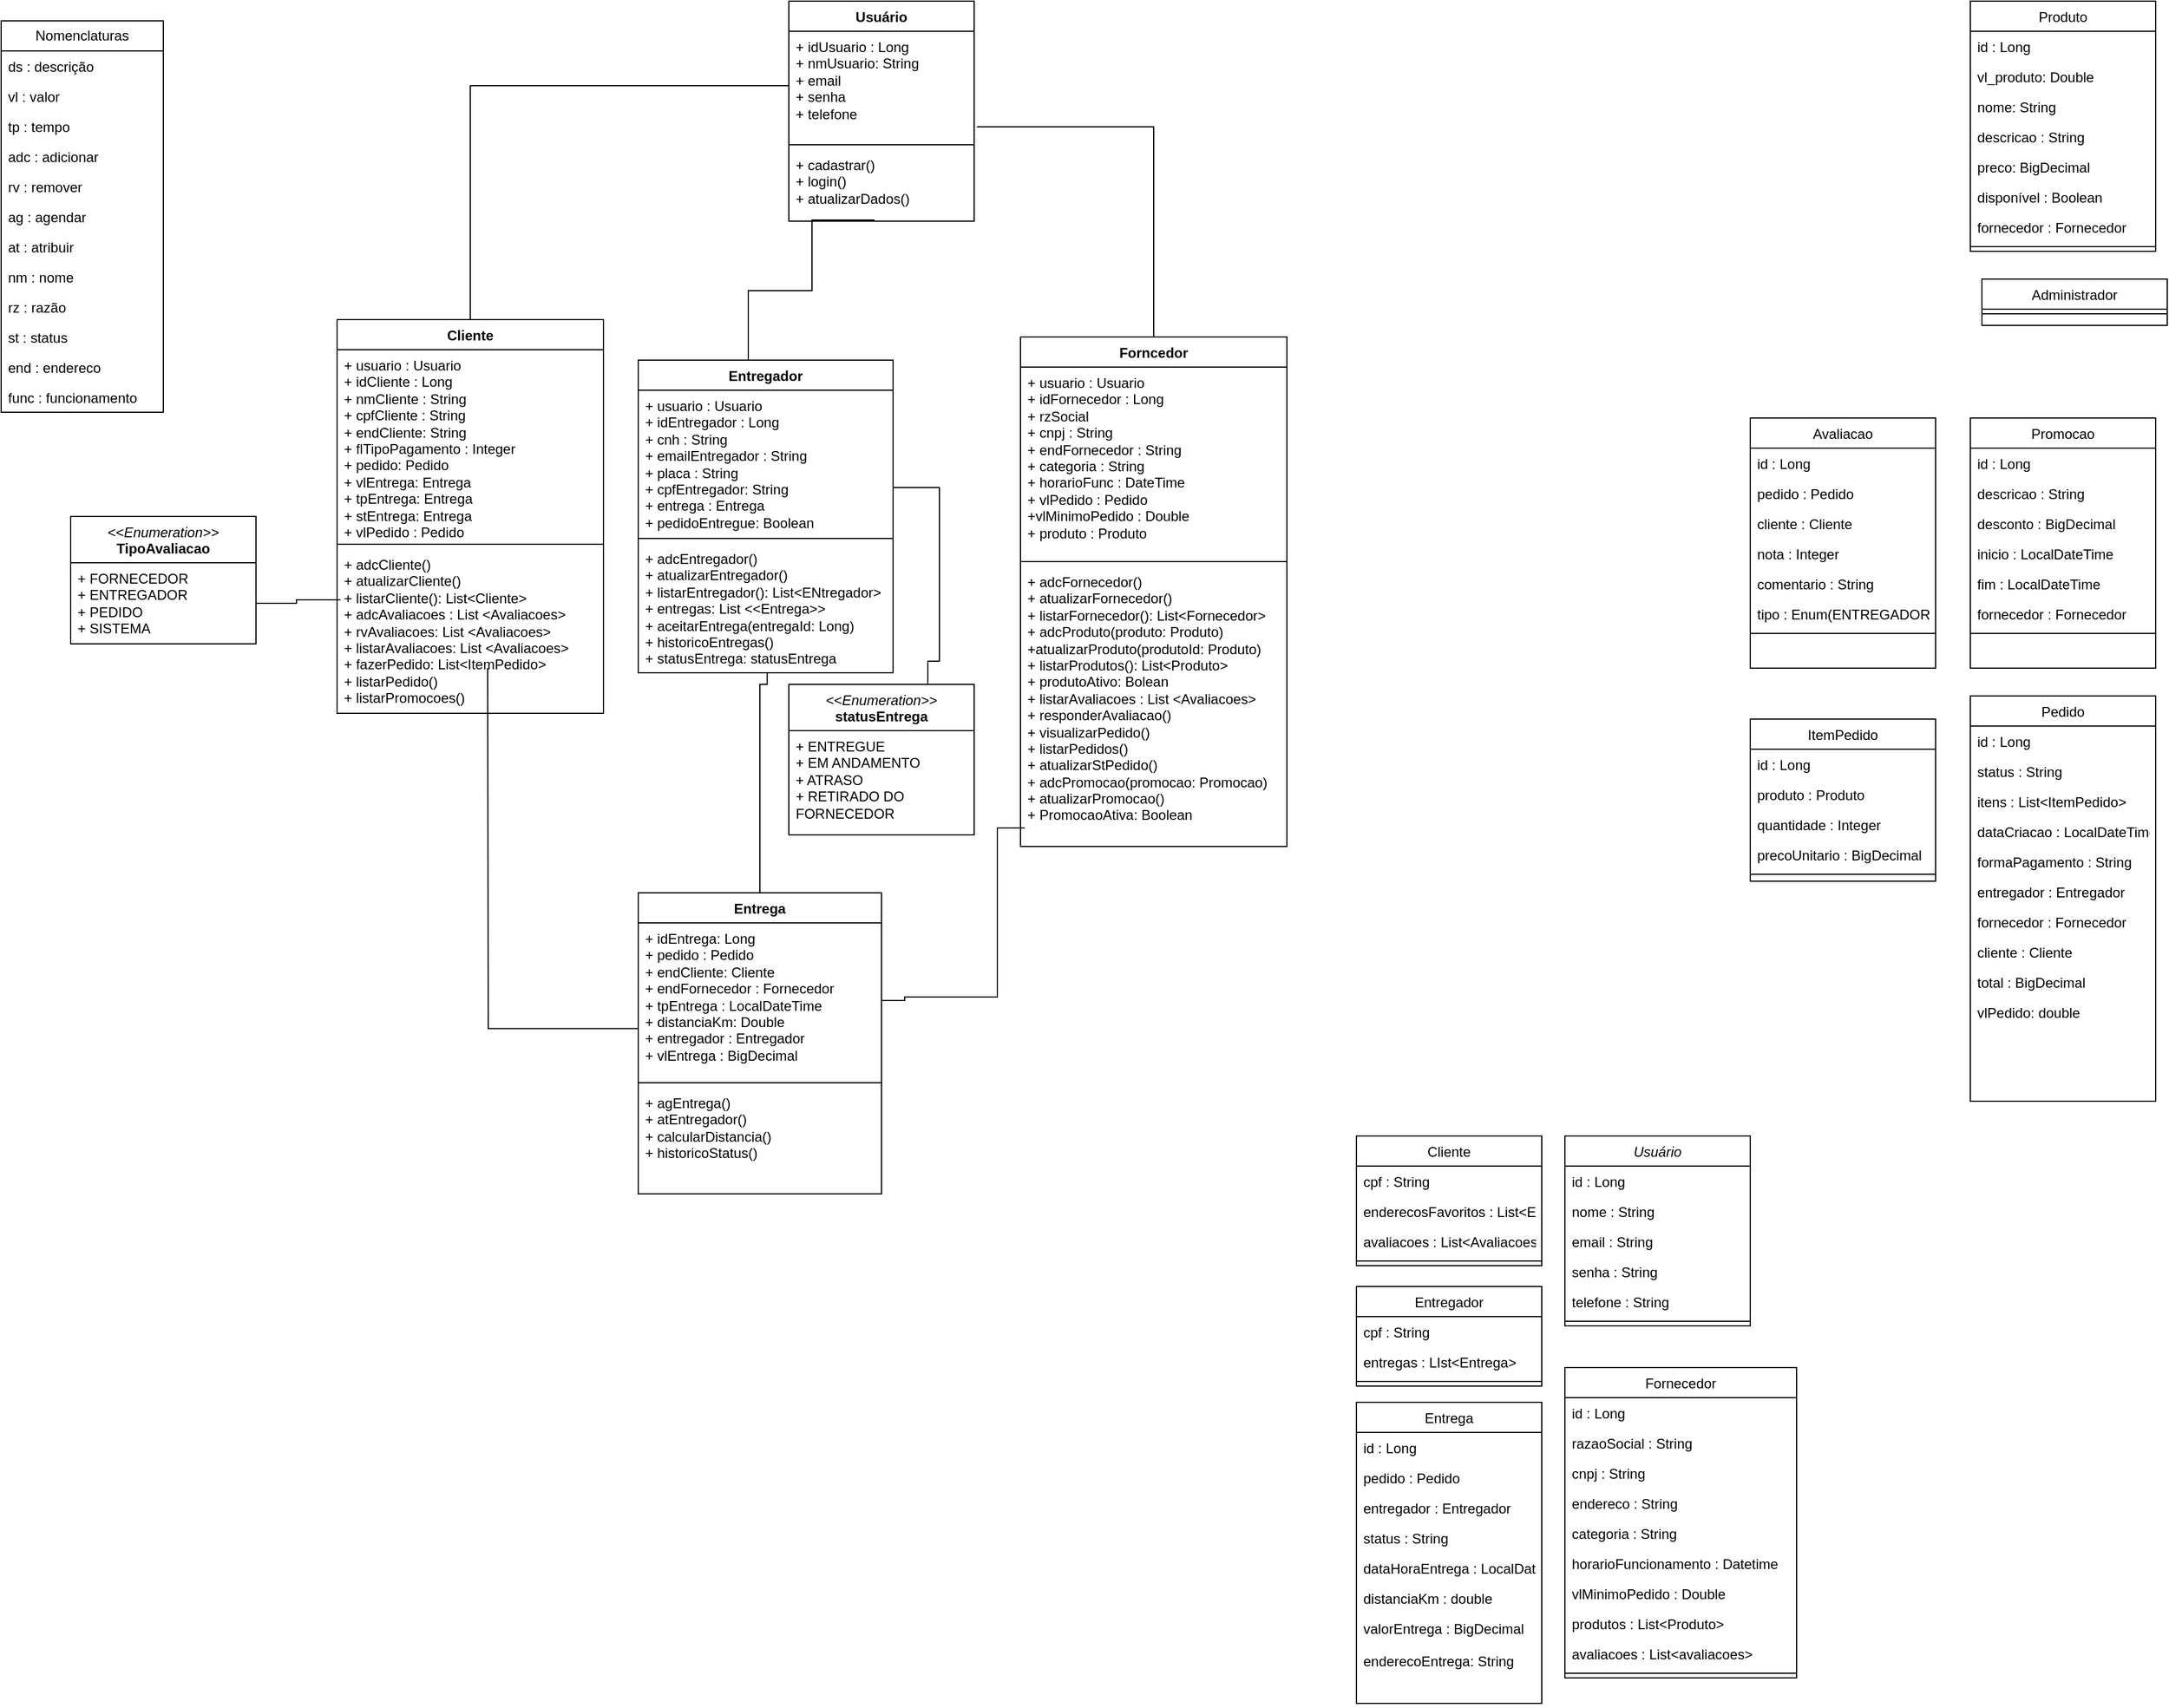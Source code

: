 <mxfile version="27.0.2">
  <diagram id="C5RBs43oDa-KdzZeNtuy" name="Page-1">
    <mxGraphModel dx="2957" dy="648" grid="1" gridSize="10" guides="1" tooltips="1" connect="1" arrows="1" fold="1" page="1" pageScale="1" pageWidth="827" pageHeight="1169" math="0" shadow="0">
      <root>
        <mxCell id="WIyWlLk6GJQsqaUBKTNV-0" />
        <mxCell id="WIyWlLk6GJQsqaUBKTNV-1" parent="WIyWlLk6GJQsqaUBKTNV-0" />
        <mxCell id="zkfFHV4jXpPFQw0GAbJ--0" value="Usuário" style="swimlane;fontStyle=2;align=center;verticalAlign=top;childLayout=stackLayout;horizontal=1;startSize=26;horizontalStack=0;resizeParent=1;resizeLast=0;collapsible=1;marginBottom=0;rounded=0;shadow=0;strokeWidth=1;" parent="WIyWlLk6GJQsqaUBKTNV-1" vertex="1">
          <mxGeometry x="240" y="1010" width="160" height="164" as="geometry">
            <mxRectangle x="230" y="140" width="160" height="26" as="alternateBounds" />
          </mxGeometry>
        </mxCell>
        <mxCell id="zkfFHV4jXpPFQw0GAbJ--1" value="id : Long" style="text;align=left;verticalAlign=top;spacingLeft=4;spacingRight=4;overflow=hidden;rotatable=0;points=[[0,0.5],[1,0.5]];portConstraint=eastwest;" parent="zkfFHV4jXpPFQw0GAbJ--0" vertex="1">
          <mxGeometry y="26" width="160" height="26" as="geometry" />
        </mxCell>
        <mxCell id="zkfFHV4jXpPFQw0GAbJ--2" value="nome : String" style="text;align=left;verticalAlign=top;spacingLeft=4;spacingRight=4;overflow=hidden;rotatable=0;points=[[0,0.5],[1,0.5]];portConstraint=eastwest;rounded=0;shadow=0;html=0;" parent="zkfFHV4jXpPFQw0GAbJ--0" vertex="1">
          <mxGeometry y="52" width="160" height="26" as="geometry" />
        </mxCell>
        <mxCell id="zkfFHV4jXpPFQw0GAbJ--3" value="email : String" style="text;align=left;verticalAlign=top;spacingLeft=4;spacingRight=4;overflow=hidden;rotatable=0;points=[[0,0.5],[1,0.5]];portConstraint=eastwest;rounded=0;shadow=0;html=0;" parent="zkfFHV4jXpPFQw0GAbJ--0" vertex="1">
          <mxGeometry y="78" width="160" height="26" as="geometry" />
        </mxCell>
        <mxCell id="stAI0rM8YdK9kasVoPkz-5" value="senha : String" style="text;align=left;verticalAlign=top;spacingLeft=4;spacingRight=4;overflow=hidden;rotatable=0;points=[[0,0.5],[1,0.5]];portConstraint=eastwest;rounded=0;shadow=0;html=0;" parent="zkfFHV4jXpPFQw0GAbJ--0" vertex="1">
          <mxGeometry y="104" width="160" height="26" as="geometry" />
        </mxCell>
        <mxCell id="stAI0rM8YdK9kasVoPkz-6" value="telefone : String" style="text;align=left;verticalAlign=top;spacingLeft=4;spacingRight=4;overflow=hidden;rotatable=0;points=[[0,0.5],[1,0.5]];portConstraint=eastwest;rounded=0;shadow=0;html=0;" parent="zkfFHV4jXpPFQw0GAbJ--0" vertex="1">
          <mxGeometry y="130" width="160" height="26" as="geometry" />
        </mxCell>
        <mxCell id="zkfFHV4jXpPFQw0GAbJ--4" value="" style="line;html=1;strokeWidth=1;align=left;verticalAlign=middle;spacingTop=-1;spacingLeft=3;spacingRight=3;rotatable=0;labelPosition=right;points=[];portConstraint=eastwest;" parent="zkfFHV4jXpPFQw0GAbJ--0" vertex="1">
          <mxGeometry y="156" width="160" height="8" as="geometry" />
        </mxCell>
        <mxCell id="zkfFHV4jXpPFQw0GAbJ--6" value="Cliente" style="swimlane;fontStyle=0;align=center;verticalAlign=top;childLayout=stackLayout;horizontal=1;startSize=26;horizontalStack=0;resizeParent=1;resizeLast=0;collapsible=1;marginBottom=0;rounded=0;shadow=0;strokeWidth=1;" parent="WIyWlLk6GJQsqaUBKTNV-1" vertex="1">
          <mxGeometry x="60" y="1010" width="160" height="112" as="geometry">
            <mxRectangle x="130" y="380" width="160" height="26" as="alternateBounds" />
          </mxGeometry>
        </mxCell>
        <mxCell id="zkfFHV4jXpPFQw0GAbJ--7" value="cpf : String" style="text;align=left;verticalAlign=top;spacingLeft=4;spacingRight=4;overflow=hidden;rotatable=0;points=[[0,0.5],[1,0.5]];portConstraint=eastwest;" parent="zkfFHV4jXpPFQw0GAbJ--6" vertex="1">
          <mxGeometry y="26" width="160" height="26" as="geometry" />
        </mxCell>
        <mxCell id="stAI0rM8YdK9kasVoPkz-7" value="enderecosFavoritos : List&lt;Enderecos&gt;" style="text;align=left;verticalAlign=top;spacingLeft=4;spacingRight=4;overflow=hidden;rotatable=0;points=[[0,0.5],[1,0.5]];portConstraint=eastwest;rounded=0;shadow=0;html=0;" parent="zkfFHV4jXpPFQw0GAbJ--6" vertex="1">
          <mxGeometry y="52" width="160" height="26" as="geometry" />
        </mxCell>
        <mxCell id="zkfFHV4jXpPFQw0GAbJ--8" value="avaliacoes : List&lt;Avaliacoes&gt;" style="text;align=left;verticalAlign=top;spacingLeft=4;spacingRight=4;overflow=hidden;rotatable=0;points=[[0,0.5],[1,0.5]];portConstraint=eastwest;rounded=0;shadow=0;html=0;" parent="zkfFHV4jXpPFQw0GAbJ--6" vertex="1">
          <mxGeometry y="78" width="160" height="26" as="geometry" />
        </mxCell>
        <mxCell id="zkfFHV4jXpPFQw0GAbJ--9" value="" style="line;html=1;strokeWidth=1;align=left;verticalAlign=middle;spacingTop=-1;spacingLeft=3;spacingRight=3;rotatable=0;labelPosition=right;points=[];portConstraint=eastwest;" parent="zkfFHV4jXpPFQw0GAbJ--6" vertex="1">
          <mxGeometry y="104" width="160" height="8" as="geometry" />
        </mxCell>
        <mxCell id="zkfFHV4jXpPFQw0GAbJ--13" value="Entregador" style="swimlane;fontStyle=0;align=center;verticalAlign=top;childLayout=stackLayout;horizontal=1;startSize=26;horizontalStack=0;resizeParent=1;resizeLast=0;collapsible=1;marginBottom=0;rounded=0;shadow=0;strokeWidth=1;" parent="WIyWlLk6GJQsqaUBKTNV-1" vertex="1">
          <mxGeometry x="60" y="1140" width="160" height="86" as="geometry">
            <mxRectangle x="340" y="380" width="170" height="26" as="alternateBounds" />
          </mxGeometry>
        </mxCell>
        <mxCell id="zkfFHV4jXpPFQw0GAbJ--14" value="cpf : String" style="text;align=left;verticalAlign=top;spacingLeft=4;spacingRight=4;overflow=hidden;rotatable=0;points=[[0,0.5],[1,0.5]];portConstraint=eastwest;" parent="zkfFHV4jXpPFQw0GAbJ--13" vertex="1">
          <mxGeometry y="26" width="160" height="26" as="geometry" />
        </mxCell>
        <mxCell id="stAI0rM8YdK9kasVoPkz-14" value="entregas : LIst&lt;Entrega&gt;" style="text;align=left;verticalAlign=top;spacingLeft=4;spacingRight=4;overflow=hidden;rotatable=0;points=[[0,0.5],[1,0.5]];portConstraint=eastwest;" parent="zkfFHV4jXpPFQw0GAbJ--13" vertex="1">
          <mxGeometry y="52" width="160" height="26" as="geometry" />
        </mxCell>
        <mxCell id="zkfFHV4jXpPFQw0GAbJ--15" value="" style="line;html=1;strokeWidth=1;align=left;verticalAlign=middle;spacingTop=-1;spacingLeft=3;spacingRight=3;rotatable=0;labelPosition=right;points=[];portConstraint=eastwest;" parent="zkfFHV4jXpPFQw0GAbJ--13" vertex="1">
          <mxGeometry y="78" width="160" height="8" as="geometry" />
        </mxCell>
        <mxCell id="stAI0rM8YdK9kasVoPkz-0" value="Fornecedor" style="swimlane;fontStyle=0;align=center;verticalAlign=top;childLayout=stackLayout;horizontal=1;startSize=26;horizontalStack=0;resizeParent=1;resizeLast=0;collapsible=1;marginBottom=0;rounded=0;shadow=0;strokeWidth=1;" parent="WIyWlLk6GJQsqaUBKTNV-1" vertex="1">
          <mxGeometry x="240" y="1210" width="200" height="268" as="geometry">
            <mxRectangle x="340" y="380" width="170" height="26" as="alternateBounds" />
          </mxGeometry>
        </mxCell>
        <mxCell id="stAI0rM8YdK9kasVoPkz-1" value="id : Long" style="text;align=left;verticalAlign=top;spacingLeft=4;spacingRight=4;overflow=hidden;rotatable=0;points=[[0,0.5],[1,0.5]];portConstraint=eastwest;" parent="stAI0rM8YdK9kasVoPkz-0" vertex="1">
          <mxGeometry y="26" width="200" height="26" as="geometry" />
        </mxCell>
        <mxCell id="stAI0rM8YdK9kasVoPkz-16" value="razaoSocial : String" style="text;align=left;verticalAlign=top;spacingLeft=4;spacingRight=4;overflow=hidden;rotatable=0;points=[[0,0.5],[1,0.5]];portConstraint=eastwest;" parent="stAI0rM8YdK9kasVoPkz-0" vertex="1">
          <mxGeometry y="52" width="200" height="26" as="geometry" />
        </mxCell>
        <mxCell id="stAI0rM8YdK9kasVoPkz-18" value="cnpj : String" style="text;align=left;verticalAlign=top;spacingLeft=4;spacingRight=4;overflow=hidden;rotatable=0;points=[[0,0.5],[1,0.5]];portConstraint=eastwest;" parent="stAI0rM8YdK9kasVoPkz-0" vertex="1">
          <mxGeometry y="78" width="200" height="26" as="geometry" />
        </mxCell>
        <mxCell id="stAI0rM8YdK9kasVoPkz-17" value="endereco : String" style="text;align=left;verticalAlign=top;spacingLeft=4;spacingRight=4;overflow=hidden;rotatable=0;points=[[0,0.5],[1,0.5]];portConstraint=eastwest;" parent="stAI0rM8YdK9kasVoPkz-0" vertex="1">
          <mxGeometry y="104" width="200" height="26" as="geometry" />
        </mxCell>
        <mxCell id="stAI0rM8YdK9kasVoPkz-19" value="categoria : String" style="text;align=left;verticalAlign=top;spacingLeft=4;spacingRight=4;overflow=hidden;rotatable=0;points=[[0,0.5],[1,0.5]];portConstraint=eastwest;" parent="stAI0rM8YdK9kasVoPkz-0" vertex="1">
          <mxGeometry y="130" width="200" height="26" as="geometry" />
        </mxCell>
        <mxCell id="stAI0rM8YdK9kasVoPkz-20" value="horarioFuncionamento : Datetime" style="text;align=left;verticalAlign=top;spacingLeft=4;spacingRight=4;overflow=hidden;rotatable=0;points=[[0,0.5],[1,0.5]];portConstraint=eastwest;" parent="stAI0rM8YdK9kasVoPkz-0" vertex="1">
          <mxGeometry y="156" width="200" height="26" as="geometry" />
        </mxCell>
        <mxCell id="stAI0rM8YdK9kasVoPkz-21" value="vlMinimoPedido : Double" style="text;align=left;verticalAlign=top;spacingLeft=4;spacingRight=4;overflow=hidden;rotatable=0;points=[[0,0.5],[1,0.5]];portConstraint=eastwest;" parent="stAI0rM8YdK9kasVoPkz-0" vertex="1">
          <mxGeometry y="182" width="200" height="26" as="geometry" />
        </mxCell>
        <mxCell id="stAI0rM8YdK9kasVoPkz-22" value="produtos : List&lt;Produto&gt;" style="text;align=left;verticalAlign=top;spacingLeft=4;spacingRight=4;overflow=hidden;rotatable=0;points=[[0,0.5],[1,0.5]];portConstraint=eastwest;" parent="stAI0rM8YdK9kasVoPkz-0" vertex="1">
          <mxGeometry y="208" width="200" height="26" as="geometry" />
        </mxCell>
        <mxCell id="stAI0rM8YdK9kasVoPkz-23" value="avaliacoes : List&lt;avaliacoes&gt;" style="text;align=left;verticalAlign=top;spacingLeft=4;spacingRight=4;overflow=hidden;rotatable=0;points=[[0,0.5],[1,0.5]];portConstraint=eastwest;" parent="stAI0rM8YdK9kasVoPkz-0" vertex="1">
          <mxGeometry y="234" width="200" height="26" as="geometry" />
        </mxCell>
        <mxCell id="stAI0rM8YdK9kasVoPkz-2" value="" style="line;html=1;strokeWidth=1;align=left;verticalAlign=middle;spacingTop=-1;spacingLeft=3;spacingRight=3;rotatable=0;labelPosition=right;points=[];portConstraint=eastwest;" parent="stAI0rM8YdK9kasVoPkz-0" vertex="1">
          <mxGeometry y="260" width="200" height="8" as="geometry" />
        </mxCell>
        <mxCell id="stAI0rM8YdK9kasVoPkz-8" value="Administrador" style="swimlane;fontStyle=0;align=center;verticalAlign=top;childLayout=stackLayout;horizontal=1;startSize=26;horizontalStack=0;resizeParent=1;resizeLast=0;collapsible=1;marginBottom=0;rounded=0;shadow=0;strokeWidth=1;" parent="WIyWlLk6GJQsqaUBKTNV-1" vertex="1">
          <mxGeometry x="600" y="270" width="160" height="40" as="geometry">
            <mxRectangle x="340" y="380" width="170" height="26" as="alternateBounds" />
          </mxGeometry>
        </mxCell>
        <mxCell id="stAI0rM8YdK9kasVoPkz-10" value="" style="line;html=1;strokeWidth=1;align=left;verticalAlign=middle;spacingTop=-1;spacingLeft=3;spacingRight=3;rotatable=0;labelPosition=right;points=[];portConstraint=eastwest;" parent="stAI0rM8YdK9kasVoPkz-8" vertex="1">
          <mxGeometry y="26" width="160" height="8" as="geometry" />
        </mxCell>
        <mxCell id="stAI0rM8YdK9kasVoPkz-24" value="Produto" style="swimlane;fontStyle=0;align=center;verticalAlign=top;childLayout=stackLayout;horizontal=1;startSize=26;horizontalStack=0;resizeParent=1;resizeLast=0;collapsible=1;marginBottom=0;rounded=0;shadow=0;strokeWidth=1;" parent="WIyWlLk6GJQsqaUBKTNV-1" vertex="1">
          <mxGeometry x="590" y="30" width="160" height="216" as="geometry">
            <mxRectangle x="340" y="380" width="170" height="26" as="alternateBounds" />
          </mxGeometry>
        </mxCell>
        <mxCell id="stAI0rM8YdK9kasVoPkz-26" value="id : Long" style="text;align=left;verticalAlign=top;spacingLeft=4;spacingRight=4;overflow=hidden;rotatable=0;points=[[0,0.5],[1,0.5]];portConstraint=eastwest;" parent="stAI0rM8YdK9kasVoPkz-24" vertex="1">
          <mxGeometry y="26" width="160" height="26" as="geometry" />
        </mxCell>
        <mxCell id="stAI0rM8YdK9kasVoPkz-27" value="vl_produto: Double" style="text;align=left;verticalAlign=top;spacingLeft=4;spacingRight=4;overflow=hidden;rotatable=0;points=[[0,0.5],[1,0.5]];portConstraint=eastwest;" parent="stAI0rM8YdK9kasVoPkz-24" vertex="1">
          <mxGeometry y="52" width="160" height="26" as="geometry" />
        </mxCell>
        <mxCell id="stAI0rM8YdK9kasVoPkz-29" value="nome: String" style="text;align=left;verticalAlign=top;spacingLeft=4;spacingRight=4;overflow=hidden;rotatable=0;points=[[0,0.5],[1,0.5]];portConstraint=eastwest;" parent="stAI0rM8YdK9kasVoPkz-24" vertex="1">
          <mxGeometry y="78" width="160" height="26" as="geometry" />
        </mxCell>
        <mxCell id="stAI0rM8YdK9kasVoPkz-30" value="descricao : String" style="text;align=left;verticalAlign=top;spacingLeft=4;spacingRight=4;overflow=hidden;rotatable=0;points=[[0,0.5],[1,0.5]];portConstraint=eastwest;" parent="stAI0rM8YdK9kasVoPkz-24" vertex="1">
          <mxGeometry y="104" width="160" height="26" as="geometry" />
        </mxCell>
        <mxCell id="stAI0rM8YdK9kasVoPkz-31" value="preco: BigDecimal" style="text;align=left;verticalAlign=top;spacingLeft=4;spacingRight=4;overflow=hidden;rotatable=0;points=[[0,0.5],[1,0.5]];portConstraint=eastwest;" parent="stAI0rM8YdK9kasVoPkz-24" vertex="1">
          <mxGeometry y="130" width="160" height="26" as="geometry" />
        </mxCell>
        <mxCell id="stAI0rM8YdK9kasVoPkz-33" value="disponível : Boolean" style="text;align=left;verticalAlign=top;spacingLeft=4;spacingRight=4;overflow=hidden;rotatable=0;points=[[0,0.5],[1,0.5]];portConstraint=eastwest;" parent="stAI0rM8YdK9kasVoPkz-24" vertex="1">
          <mxGeometry y="156" width="160" height="26" as="geometry" />
        </mxCell>
        <mxCell id="stAI0rM8YdK9kasVoPkz-34" value="fornecedor : Fornecedor" style="text;align=left;verticalAlign=top;spacingLeft=4;spacingRight=4;overflow=hidden;rotatable=0;points=[[0,0.5],[1,0.5]];portConstraint=eastwest;" parent="stAI0rM8YdK9kasVoPkz-24" vertex="1">
          <mxGeometry y="182" width="160" height="26" as="geometry" />
        </mxCell>
        <mxCell id="stAI0rM8YdK9kasVoPkz-25" value="" style="line;html=1;strokeWidth=1;align=left;verticalAlign=middle;spacingTop=-1;spacingLeft=3;spacingRight=3;rotatable=0;labelPosition=right;points=[];portConstraint=eastwest;" parent="stAI0rM8YdK9kasVoPkz-24" vertex="1">
          <mxGeometry y="208" width="160" height="8" as="geometry" />
        </mxCell>
        <mxCell id="stAI0rM8YdK9kasVoPkz-35" value="Pedido" style="swimlane;fontStyle=0;align=center;verticalAlign=top;childLayout=stackLayout;horizontal=1;startSize=26;horizontalStack=0;resizeParent=1;resizeLast=0;collapsible=1;marginBottom=0;rounded=0;shadow=0;strokeWidth=1;" parent="WIyWlLk6GJQsqaUBKTNV-1" vertex="1">
          <mxGeometry x="590" y="630" width="160" height="350" as="geometry">
            <mxRectangle x="340" y="380" width="170" height="26" as="alternateBounds" />
          </mxGeometry>
        </mxCell>
        <mxCell id="stAI0rM8YdK9kasVoPkz-36" value="id : Long" style="text;align=left;verticalAlign=top;spacingLeft=4;spacingRight=4;overflow=hidden;rotatable=0;points=[[0,0.5],[1,0.5]];portConstraint=eastwest;" parent="stAI0rM8YdK9kasVoPkz-35" vertex="1">
          <mxGeometry y="26" width="160" height="26" as="geometry" />
        </mxCell>
        <mxCell id="stAI0rM8YdK9kasVoPkz-37" value="status : String" style="text;align=left;verticalAlign=top;spacingLeft=4;spacingRight=4;overflow=hidden;rotatable=0;points=[[0,0.5],[1,0.5]];portConstraint=eastwest;" parent="stAI0rM8YdK9kasVoPkz-35" vertex="1">
          <mxGeometry y="52" width="160" height="26" as="geometry" />
        </mxCell>
        <mxCell id="stAI0rM8YdK9kasVoPkz-38" value="itens : List&lt;ItemPedido&gt;" style="text;align=left;verticalAlign=top;spacingLeft=4;spacingRight=4;overflow=hidden;rotatable=0;points=[[0,0.5],[1,0.5]];portConstraint=eastwest;" parent="stAI0rM8YdK9kasVoPkz-35" vertex="1">
          <mxGeometry y="78" width="160" height="26" as="geometry" />
        </mxCell>
        <mxCell id="stAI0rM8YdK9kasVoPkz-39" value="dataCriacao : LocalDateTime" style="text;align=left;verticalAlign=top;spacingLeft=4;spacingRight=4;overflow=hidden;rotatable=0;points=[[0,0.5],[1,0.5]];portConstraint=eastwest;" parent="stAI0rM8YdK9kasVoPkz-35" vertex="1">
          <mxGeometry y="104" width="160" height="26" as="geometry" />
        </mxCell>
        <mxCell id="stAI0rM8YdK9kasVoPkz-40" value="formaPagamento : String" style="text;align=left;verticalAlign=top;spacingLeft=4;spacingRight=4;overflow=hidden;rotatable=0;points=[[0,0.5],[1,0.5]];portConstraint=eastwest;" parent="stAI0rM8YdK9kasVoPkz-35" vertex="1">
          <mxGeometry y="130" width="160" height="26" as="geometry" />
        </mxCell>
        <mxCell id="stAI0rM8YdK9kasVoPkz-41" value="entregador : Entregador" style="text;align=left;verticalAlign=top;spacingLeft=4;spacingRight=4;overflow=hidden;rotatable=0;points=[[0,0.5],[1,0.5]];portConstraint=eastwest;" parent="stAI0rM8YdK9kasVoPkz-35" vertex="1">
          <mxGeometry y="156" width="160" height="26" as="geometry" />
        </mxCell>
        <mxCell id="stAI0rM8YdK9kasVoPkz-42" value="fornecedor : Fornecedor" style="text;align=left;verticalAlign=top;spacingLeft=4;spacingRight=4;overflow=hidden;rotatable=0;points=[[0,0.5],[1,0.5]];portConstraint=eastwest;" parent="stAI0rM8YdK9kasVoPkz-35" vertex="1">
          <mxGeometry y="182" width="160" height="26" as="geometry" />
        </mxCell>
        <mxCell id="stAI0rM8YdK9kasVoPkz-45" value="cliente : Cliente" style="text;align=left;verticalAlign=top;spacingLeft=4;spacingRight=4;overflow=hidden;rotatable=0;points=[[0,0.5],[1,0.5]];portConstraint=eastwest;" parent="stAI0rM8YdK9kasVoPkz-35" vertex="1">
          <mxGeometry y="208" width="160" height="26" as="geometry" />
        </mxCell>
        <mxCell id="stAI0rM8YdK9kasVoPkz-46" value="total : BigDecimal" style="text;align=left;verticalAlign=top;spacingLeft=4;spacingRight=4;overflow=hidden;rotatable=0;points=[[0,0.5],[1,0.5]];portConstraint=eastwest;" parent="stAI0rM8YdK9kasVoPkz-35" vertex="1">
          <mxGeometry y="234" width="160" height="26" as="geometry" />
        </mxCell>
        <mxCell id="cc-Sn6sZg2ITjcYzPYvI-25" value="vlPedido: double&#xa;" style="text;align=left;verticalAlign=top;spacingLeft=4;spacingRight=4;overflow=hidden;rotatable=0;points=[[0,0.5],[1,0.5]];portConstraint=eastwest;" vertex="1" parent="stAI0rM8YdK9kasVoPkz-35">
          <mxGeometry y="260" width="160" height="26" as="geometry" />
        </mxCell>
        <mxCell id="stAI0rM8YdK9kasVoPkz-47" value="ItemPedido" style="swimlane;fontStyle=0;align=center;verticalAlign=top;childLayout=stackLayout;horizontal=1;startSize=26;horizontalStack=0;resizeParent=1;resizeLast=0;collapsible=1;marginBottom=0;rounded=0;shadow=0;strokeWidth=1;" parent="WIyWlLk6GJQsqaUBKTNV-1" vertex="1">
          <mxGeometry x="400" y="650" width="160" height="140" as="geometry">
            <mxRectangle x="340" y="380" width="170" height="26" as="alternateBounds" />
          </mxGeometry>
        </mxCell>
        <mxCell id="stAI0rM8YdK9kasVoPkz-48" value="id : Long" style="text;align=left;verticalAlign=top;spacingLeft=4;spacingRight=4;overflow=hidden;rotatable=0;points=[[0,0.5],[1,0.5]];portConstraint=eastwest;" parent="stAI0rM8YdK9kasVoPkz-47" vertex="1">
          <mxGeometry y="26" width="160" height="26" as="geometry" />
        </mxCell>
        <mxCell id="stAI0rM8YdK9kasVoPkz-49" value="produto : Produto" style="text;align=left;verticalAlign=top;spacingLeft=4;spacingRight=4;overflow=hidden;rotatable=0;points=[[0,0.5],[1,0.5]];portConstraint=eastwest;" parent="stAI0rM8YdK9kasVoPkz-47" vertex="1">
          <mxGeometry y="52" width="160" height="26" as="geometry" />
        </mxCell>
        <mxCell id="stAI0rM8YdK9kasVoPkz-50" value="quantidade : Integer" style="text;align=left;verticalAlign=top;spacingLeft=4;spacingRight=4;overflow=hidden;rotatable=0;points=[[0,0.5],[1,0.5]];portConstraint=eastwest;" parent="stAI0rM8YdK9kasVoPkz-47" vertex="1">
          <mxGeometry y="78" width="160" height="26" as="geometry" />
        </mxCell>
        <mxCell id="stAI0rM8YdK9kasVoPkz-51" value="precoUnitario : BigDecimal" style="text;align=left;verticalAlign=top;spacingLeft=4;spacingRight=4;overflow=hidden;rotatable=0;points=[[0,0.5],[1,0.5]];portConstraint=eastwest;" parent="stAI0rM8YdK9kasVoPkz-47" vertex="1">
          <mxGeometry y="104" width="160" height="26" as="geometry" />
        </mxCell>
        <mxCell id="stAI0rM8YdK9kasVoPkz-57" value="" style="line;html=1;strokeWidth=1;align=left;verticalAlign=middle;spacingTop=-1;spacingLeft=3;spacingRight=3;rotatable=0;labelPosition=right;points=[];portConstraint=eastwest;" parent="stAI0rM8YdK9kasVoPkz-47" vertex="1">
          <mxGeometry y="130" width="160" height="8" as="geometry" />
        </mxCell>
        <mxCell id="stAI0rM8YdK9kasVoPkz-59" value="Entrega" style="swimlane;fontStyle=0;align=center;verticalAlign=top;childLayout=stackLayout;horizontal=1;startSize=26;horizontalStack=0;resizeParent=1;resizeLast=0;collapsible=1;marginBottom=0;rounded=0;shadow=0;strokeWidth=1;" parent="WIyWlLk6GJQsqaUBKTNV-1" vertex="1">
          <mxGeometry x="60" y="1240" width="160" height="260" as="geometry">
            <mxRectangle x="340" y="380" width="170" height="26" as="alternateBounds" />
          </mxGeometry>
        </mxCell>
        <mxCell id="stAI0rM8YdK9kasVoPkz-60" value="id : Long" style="text;align=left;verticalAlign=top;spacingLeft=4;spacingRight=4;overflow=hidden;rotatable=0;points=[[0,0.5],[1,0.5]];portConstraint=eastwest;" parent="stAI0rM8YdK9kasVoPkz-59" vertex="1">
          <mxGeometry y="26" width="160" height="26" as="geometry" />
        </mxCell>
        <mxCell id="stAI0rM8YdK9kasVoPkz-61" value="pedido : Pedido" style="text;align=left;verticalAlign=top;spacingLeft=4;spacingRight=4;overflow=hidden;rotatable=0;points=[[0,0.5],[1,0.5]];portConstraint=eastwest;" parent="stAI0rM8YdK9kasVoPkz-59" vertex="1">
          <mxGeometry y="52" width="160" height="26" as="geometry" />
        </mxCell>
        <mxCell id="stAI0rM8YdK9kasVoPkz-62" value="entregador : Entregador" style="text;align=left;verticalAlign=top;spacingLeft=4;spacingRight=4;overflow=hidden;rotatable=0;points=[[0,0.5],[1,0.5]];portConstraint=eastwest;" parent="stAI0rM8YdK9kasVoPkz-59" vertex="1">
          <mxGeometry y="78" width="160" height="26" as="geometry" />
        </mxCell>
        <mxCell id="stAI0rM8YdK9kasVoPkz-63" value="status : String" style="text;align=left;verticalAlign=top;spacingLeft=4;spacingRight=4;overflow=hidden;rotatable=0;points=[[0,0.5],[1,0.5]];portConstraint=eastwest;" parent="stAI0rM8YdK9kasVoPkz-59" vertex="1">
          <mxGeometry y="104" width="160" height="26" as="geometry" />
        </mxCell>
        <mxCell id="stAI0rM8YdK9kasVoPkz-66" value="dataHoraEntrega : LocalDateTime" style="text;align=left;verticalAlign=top;spacingLeft=4;spacingRight=4;overflow=hidden;rotatable=0;points=[[0,0.5],[1,0.5]];portConstraint=eastwest;" parent="stAI0rM8YdK9kasVoPkz-59" vertex="1">
          <mxGeometry y="130" width="160" height="26" as="geometry" />
        </mxCell>
        <mxCell id="stAI0rM8YdK9kasVoPkz-68" value="distanciaKm : double" style="text;align=left;verticalAlign=top;spacingLeft=4;spacingRight=4;overflow=hidden;rotatable=0;points=[[0,0.5],[1,0.5]];portConstraint=eastwest;" parent="stAI0rM8YdK9kasVoPkz-59" vertex="1">
          <mxGeometry y="156" width="160" height="26" as="geometry" />
        </mxCell>
        <mxCell id="stAI0rM8YdK9kasVoPkz-69" value="valorEntrega : BigDecimal&#xa;&#xa;enderecoEntrega: String" style="text;align=left;verticalAlign=top;spacingLeft=4;spacingRight=4;overflow=hidden;rotatable=0;points=[[0,0.5],[1,0.5]];portConstraint=eastwest;" parent="stAI0rM8YdK9kasVoPkz-59" vertex="1">
          <mxGeometry y="182" width="160" height="78" as="geometry" />
        </mxCell>
        <mxCell id="stAI0rM8YdK9kasVoPkz-70" value="Avaliacao" style="swimlane;fontStyle=0;align=center;verticalAlign=top;childLayout=stackLayout;horizontal=1;startSize=26;horizontalStack=0;resizeParent=1;resizeLast=0;collapsible=1;marginBottom=0;rounded=0;shadow=0;strokeWidth=1;" parent="WIyWlLk6GJQsqaUBKTNV-1" vertex="1">
          <mxGeometry x="400" y="390" width="160" height="216" as="geometry">
            <mxRectangle x="340" y="380" width="170" height="26" as="alternateBounds" />
          </mxGeometry>
        </mxCell>
        <mxCell id="stAI0rM8YdK9kasVoPkz-71" value="id : Long" style="text;align=left;verticalAlign=top;spacingLeft=4;spacingRight=4;overflow=hidden;rotatable=0;points=[[0,0.5],[1,0.5]];portConstraint=eastwest;" parent="stAI0rM8YdK9kasVoPkz-70" vertex="1">
          <mxGeometry y="26" width="160" height="26" as="geometry" />
        </mxCell>
        <mxCell id="stAI0rM8YdK9kasVoPkz-72" value="pedido : Pedido" style="text;align=left;verticalAlign=top;spacingLeft=4;spacingRight=4;overflow=hidden;rotatable=0;points=[[0,0.5],[1,0.5]];portConstraint=eastwest;" parent="stAI0rM8YdK9kasVoPkz-70" vertex="1">
          <mxGeometry y="52" width="160" height="26" as="geometry" />
        </mxCell>
        <mxCell id="stAI0rM8YdK9kasVoPkz-73" value="cliente : Cliente" style="text;align=left;verticalAlign=top;spacingLeft=4;spacingRight=4;overflow=hidden;rotatable=0;points=[[0,0.5],[1,0.5]];portConstraint=eastwest;" parent="stAI0rM8YdK9kasVoPkz-70" vertex="1">
          <mxGeometry y="78" width="160" height="26" as="geometry" />
        </mxCell>
        <mxCell id="stAI0rM8YdK9kasVoPkz-74" value="nota : Integer" style="text;align=left;verticalAlign=top;spacingLeft=4;spacingRight=4;overflow=hidden;rotatable=0;points=[[0,0.5],[1,0.5]];portConstraint=eastwest;" parent="stAI0rM8YdK9kasVoPkz-70" vertex="1">
          <mxGeometry y="104" width="160" height="26" as="geometry" />
        </mxCell>
        <mxCell id="stAI0rM8YdK9kasVoPkz-75" value="comentario : String" style="text;align=left;verticalAlign=top;spacingLeft=4;spacingRight=4;overflow=hidden;rotatable=0;points=[[0,0.5],[1,0.5]];portConstraint=eastwest;" parent="stAI0rM8YdK9kasVoPkz-70" vertex="1">
          <mxGeometry y="130" width="160" height="26" as="geometry" />
        </mxCell>
        <mxCell id="stAI0rM8YdK9kasVoPkz-76" value="tipo : Enum(ENTREGADOR, FORNECEDOR, GERAL)" style="text;align=left;verticalAlign=top;spacingLeft=4;spacingRight=4;overflow=hidden;rotatable=0;points=[[0,0.5],[1,0.5]];portConstraint=eastwest;" parent="stAI0rM8YdK9kasVoPkz-70" vertex="1">
          <mxGeometry y="156" width="160" height="26" as="geometry" />
        </mxCell>
        <mxCell id="stAI0rM8YdK9kasVoPkz-78" value="" style="line;html=1;strokeWidth=1;align=left;verticalAlign=middle;spacingTop=-1;spacingLeft=3;spacingRight=3;rotatable=0;labelPosition=right;points=[];portConstraint=eastwest;" parent="stAI0rM8YdK9kasVoPkz-70" vertex="1">
          <mxGeometry y="182" width="160" height="8" as="geometry" />
        </mxCell>
        <mxCell id="stAI0rM8YdK9kasVoPkz-80" value="Promocao" style="swimlane;fontStyle=0;align=center;verticalAlign=top;childLayout=stackLayout;horizontal=1;startSize=26;horizontalStack=0;resizeParent=1;resizeLast=0;collapsible=1;marginBottom=0;rounded=0;shadow=0;strokeWidth=1;" parent="WIyWlLk6GJQsqaUBKTNV-1" vertex="1">
          <mxGeometry x="590" y="390" width="160" height="216" as="geometry">
            <mxRectangle x="340" y="380" width="170" height="26" as="alternateBounds" />
          </mxGeometry>
        </mxCell>
        <mxCell id="stAI0rM8YdK9kasVoPkz-81" value="id : Long" style="text;align=left;verticalAlign=top;spacingLeft=4;spacingRight=4;overflow=hidden;rotatable=0;points=[[0,0.5],[1,0.5]];portConstraint=eastwest;" parent="stAI0rM8YdK9kasVoPkz-80" vertex="1">
          <mxGeometry y="26" width="160" height="26" as="geometry" />
        </mxCell>
        <mxCell id="stAI0rM8YdK9kasVoPkz-82" value="descricao : String" style="text;align=left;verticalAlign=top;spacingLeft=4;spacingRight=4;overflow=hidden;rotatable=0;points=[[0,0.5],[1,0.5]];portConstraint=eastwest;" parent="stAI0rM8YdK9kasVoPkz-80" vertex="1">
          <mxGeometry y="52" width="160" height="26" as="geometry" />
        </mxCell>
        <mxCell id="stAI0rM8YdK9kasVoPkz-83" value="desconto : BigDecimal" style="text;align=left;verticalAlign=top;spacingLeft=4;spacingRight=4;overflow=hidden;rotatable=0;points=[[0,0.5],[1,0.5]];portConstraint=eastwest;" parent="stAI0rM8YdK9kasVoPkz-80" vertex="1">
          <mxGeometry y="78" width="160" height="26" as="geometry" />
        </mxCell>
        <mxCell id="stAI0rM8YdK9kasVoPkz-84" value="inicio : LocalDateTime" style="text;align=left;verticalAlign=top;spacingLeft=4;spacingRight=4;overflow=hidden;rotatable=0;points=[[0,0.5],[1,0.5]];portConstraint=eastwest;" parent="stAI0rM8YdK9kasVoPkz-80" vertex="1">
          <mxGeometry y="104" width="160" height="26" as="geometry" />
        </mxCell>
        <mxCell id="stAI0rM8YdK9kasVoPkz-85" value="fim : LocalDateTime" style="text;align=left;verticalAlign=top;spacingLeft=4;spacingRight=4;overflow=hidden;rotatable=0;points=[[0,0.5],[1,0.5]];portConstraint=eastwest;" parent="stAI0rM8YdK9kasVoPkz-80" vertex="1">
          <mxGeometry y="130" width="160" height="26" as="geometry" />
        </mxCell>
        <mxCell id="stAI0rM8YdK9kasVoPkz-86" value="fornecedor : Fornecedor" style="text;align=left;verticalAlign=top;spacingLeft=4;spacingRight=4;overflow=hidden;rotatable=0;points=[[0,0.5],[1,0.5]];portConstraint=eastwest;" parent="stAI0rM8YdK9kasVoPkz-80" vertex="1">
          <mxGeometry y="156" width="160" height="26" as="geometry" />
        </mxCell>
        <mxCell id="stAI0rM8YdK9kasVoPkz-87" value="" style="line;html=1;strokeWidth=1;align=left;verticalAlign=middle;spacingTop=-1;spacingLeft=3;spacingRight=3;rotatable=0;labelPosition=right;points=[];portConstraint=eastwest;" parent="stAI0rM8YdK9kasVoPkz-80" vertex="1">
          <mxGeometry y="182" width="160" height="8" as="geometry" />
        </mxCell>
        <mxCell id="e9CQdPq5iNhecl8S8Sqo-0" value="Usuário" style="swimlane;fontStyle=1;align=center;verticalAlign=top;childLayout=stackLayout;horizontal=1;startSize=26;horizontalStack=0;resizeParent=1;resizeParentMax=0;resizeLast=0;collapsible=1;marginBottom=0;whiteSpace=wrap;html=1;" parent="WIyWlLk6GJQsqaUBKTNV-1" vertex="1">
          <mxGeometry x="-430" y="30" width="160" height="190" as="geometry" />
        </mxCell>
        <mxCell id="e9CQdPq5iNhecl8S8Sqo-1" value="+ idUsuario : Long&lt;div&gt;+ nmUsuario: String&lt;/div&gt;&lt;div&gt;+ email&lt;/div&gt;&lt;div&gt;+ senha&lt;/div&gt;&lt;div&gt;+ telefone&lt;br&gt;&lt;div&gt;&lt;br&gt;&lt;/div&gt;&lt;/div&gt;" style="text;strokeColor=none;fillColor=none;align=left;verticalAlign=top;spacingLeft=4;spacingRight=4;overflow=hidden;rotatable=0;points=[[0,0.5],[1,0.5]];portConstraint=eastwest;whiteSpace=wrap;html=1;" parent="e9CQdPq5iNhecl8S8Sqo-0" vertex="1">
          <mxGeometry y="26" width="160" height="94" as="geometry" />
        </mxCell>
        <mxCell id="e9CQdPq5iNhecl8S8Sqo-2" value="" style="line;strokeWidth=1;fillColor=none;align=left;verticalAlign=middle;spacingTop=-1;spacingLeft=3;spacingRight=3;rotatable=0;labelPosition=right;points=[];portConstraint=eastwest;strokeColor=inherit;" parent="e9CQdPq5iNhecl8S8Sqo-0" vertex="1">
          <mxGeometry y="120" width="160" height="8" as="geometry" />
        </mxCell>
        <mxCell id="e9CQdPq5iNhecl8S8Sqo-3" value="+ cadastrar()&lt;div&gt;+ login()&lt;/div&gt;&lt;div&gt;+ atualizarDados()&lt;/div&gt;&lt;div&gt;&lt;br&gt;&lt;/div&gt;" style="text;strokeColor=none;fillColor=none;align=left;verticalAlign=top;spacingLeft=4;spacingRight=4;overflow=hidden;rotatable=0;points=[[0,0.5],[1,0.5]];portConstraint=eastwest;whiteSpace=wrap;html=1;" parent="e9CQdPq5iNhecl8S8Sqo-0" vertex="1">
          <mxGeometry y="128" width="160" height="62" as="geometry" />
        </mxCell>
        <mxCell id="e9CQdPq5iNhecl8S8Sqo-33" style="edgeStyle=orthogonalEdgeStyle;rounded=0;orthogonalLoop=1;jettySize=auto;html=1;endArrow=none;startFill=0;" parent="WIyWlLk6GJQsqaUBKTNV-1" source="e9CQdPq5iNhecl8S8Sqo-4" target="e9CQdPq5iNhecl8S8Sqo-1" edge="1">
          <mxGeometry relative="1" as="geometry" />
        </mxCell>
        <mxCell id="e9CQdPq5iNhecl8S8Sqo-4" value="Cliente" style="swimlane;fontStyle=1;align=center;verticalAlign=top;childLayout=stackLayout;horizontal=1;startSize=26;horizontalStack=0;resizeParent=1;resizeParentMax=0;resizeLast=0;collapsible=1;marginBottom=0;whiteSpace=wrap;html=1;" parent="WIyWlLk6GJQsqaUBKTNV-1" vertex="1">
          <mxGeometry x="-820" y="305" width="230" height="340" as="geometry" />
        </mxCell>
        <mxCell id="e9CQdPq5iNhecl8S8Sqo-5" value="+ usuario : Usuario&lt;div&gt;+ idCliente : Long&lt;div&gt;+ nmCliente : String&lt;br&gt;&lt;div&gt;+ cpfCliente : String&lt;div&gt;+ endCliente: String&lt;/div&gt;&lt;div&gt;+ flTipoPagamento : Integer&lt;/div&gt;&lt;div&gt;+ pedido: Pedido&lt;/div&gt;&lt;div&gt;+ vlEntrega: Entrega&amp;nbsp;&lt;/div&gt;&lt;div&gt;+ tpEntrega: Entrega&lt;/div&gt;&lt;div&gt;+ stEntrega: Entrega&lt;/div&gt;&lt;div&gt;+ vlPedido : Pedido&lt;/div&gt;&lt;div&gt;&lt;br&gt;&lt;/div&gt;&lt;div&gt;&lt;br&gt;&lt;/div&gt;&lt;div&gt;&lt;br&gt;&lt;/div&gt;&lt;/div&gt;&lt;/div&gt;&lt;/div&gt;" style="text;strokeColor=none;fillColor=none;align=left;verticalAlign=top;spacingLeft=4;spacingRight=4;overflow=hidden;rotatable=0;points=[[0,0.5],[1,0.5]];portConstraint=eastwest;whiteSpace=wrap;html=1;" parent="e9CQdPq5iNhecl8S8Sqo-4" vertex="1">
          <mxGeometry y="26" width="230" height="164" as="geometry" />
        </mxCell>
        <mxCell id="e9CQdPq5iNhecl8S8Sqo-6" value="" style="line;strokeWidth=1;fillColor=none;align=left;verticalAlign=middle;spacingTop=-1;spacingLeft=3;spacingRight=3;rotatable=0;labelPosition=right;points=[];portConstraint=eastwest;strokeColor=inherit;" parent="e9CQdPq5iNhecl8S8Sqo-4" vertex="1">
          <mxGeometry y="190" width="230" height="8" as="geometry" />
        </mxCell>
        <mxCell id="e9CQdPq5iNhecl8S8Sqo-7" value="+&amp;nbsp;adcCliente()&lt;div&gt;+ atualizarCliente()&lt;/div&gt;&lt;div&gt;+&amp;nbsp;listarCliente(): List&amp;lt;Cliente&amp;gt;&lt;/div&gt;+ adcAvaliacoes : List &amp;lt;Avaliacoes&amp;gt;&lt;div&gt;+ rvAvaliacoes:&amp;nbsp;&lt;span style=&quot;background-color: transparent; color: light-dark(rgb(0, 0, 0), rgb(255, 255, 255));&quot;&gt;List &amp;lt;Avaliacoes&amp;gt;&lt;/span&gt;&lt;/div&gt;&lt;div&gt;&lt;span style=&quot;background-color: transparent; color: light-dark(rgb(0, 0, 0), rgb(255, 255, 255));&quot;&gt;+ listarAvaliacoes: List &amp;lt;Avaliacoes&amp;gt;&lt;/span&gt;&lt;/div&gt;&lt;div&gt;&lt;span style=&quot;background-color: transparent; color: light-dark(rgb(0, 0, 0), rgb(255, 255, 255));&quot;&gt;+ fazerPedido: List&amp;lt;ItemPedido&amp;gt;&lt;/span&gt;&lt;/div&gt;&lt;div&gt;&lt;span style=&quot;background-color: transparent; color: light-dark(rgb(0, 0, 0), rgb(255, 255, 255));&quot;&gt;+ listarPedido()&lt;/span&gt;&lt;/div&gt;&lt;div&gt;&lt;span style=&quot;background-color: transparent; color: light-dark(rgb(0, 0, 0), rgb(255, 255, 255));&quot;&gt;+ listarPromocoes()&lt;/span&gt;&lt;/div&gt;&lt;div&gt;&lt;span style=&quot;background-color: transparent; color: light-dark(rgb(0, 0, 0), rgb(255, 255, 255));&quot;&gt;&lt;br&gt;&lt;/span&gt;&lt;/div&gt;&lt;div&gt;&lt;br&gt;&lt;/div&gt;" style="text;strokeColor=none;fillColor=none;align=left;verticalAlign=top;spacingLeft=4;spacingRight=4;overflow=hidden;rotatable=0;points=[[0,0.5],[1,0.5]];portConstraint=eastwest;whiteSpace=wrap;html=1;" parent="e9CQdPq5iNhecl8S8Sqo-4" vertex="1">
          <mxGeometry y="198" width="230" height="142" as="geometry" />
        </mxCell>
        <mxCell id="e9CQdPq5iNhecl8S8Sqo-8" value="Entrega" style="swimlane;fontStyle=1;align=center;verticalAlign=top;childLayout=stackLayout;horizontal=1;startSize=26;horizontalStack=0;resizeParent=1;resizeParentMax=0;resizeLast=0;collapsible=1;marginBottom=0;whiteSpace=wrap;html=1;" parent="WIyWlLk6GJQsqaUBKTNV-1" vertex="1">
          <mxGeometry x="-560" y="800" width="210" height="260" as="geometry" />
        </mxCell>
        <mxCell id="e9CQdPq5iNhecl8S8Sqo-9" value="+ idEntrega: Long&lt;div&gt;+ pedido : Pedido&lt;/div&gt;&lt;div&gt;+ endCliente: Cliente&lt;/div&gt;&lt;div&gt;+ endFornecedor : Fornecedor&lt;/div&gt;&lt;div&gt;+ tpEntrega : LocalDateTime&lt;/div&gt;&lt;div&gt;+ distanciaKm: Double&lt;/div&gt;&lt;div&gt;+ entregador : Entregador&lt;/div&gt;&lt;div&gt;+ vlEntrega : BigDecimal&lt;/div&gt;&lt;div&gt;&lt;br&gt;&lt;/div&gt;&lt;div&gt;&lt;br&gt;&lt;/div&gt;" style="text;strokeColor=none;fillColor=none;align=left;verticalAlign=top;spacingLeft=4;spacingRight=4;overflow=hidden;rotatable=0;points=[[0,0.5],[1,0.5]];portConstraint=eastwest;whiteSpace=wrap;html=1;" parent="e9CQdPq5iNhecl8S8Sqo-8" vertex="1">
          <mxGeometry y="26" width="210" height="134" as="geometry" />
        </mxCell>
        <mxCell id="e9CQdPq5iNhecl8S8Sqo-10" value="" style="line;strokeWidth=1;fillColor=none;align=left;verticalAlign=middle;spacingTop=-1;spacingLeft=3;spacingRight=3;rotatable=0;labelPosition=right;points=[];portConstraint=eastwest;strokeColor=inherit;" parent="e9CQdPq5iNhecl8S8Sqo-8" vertex="1">
          <mxGeometry y="160" width="210" height="8" as="geometry" />
        </mxCell>
        <mxCell id="e9CQdPq5iNhecl8S8Sqo-11" value="+&amp;nbsp;agEntrega()&lt;div&gt;+&amp;nbsp;atEntregador()&lt;/div&gt;&lt;div&gt;+&amp;nbsp;calcularDistancia()&lt;/div&gt;&lt;div&gt;+ historicoStatus()&lt;/div&gt;" style="text;strokeColor=none;fillColor=none;align=left;verticalAlign=top;spacingLeft=4;spacingRight=4;overflow=hidden;rotatable=0;points=[[0,0.5],[1,0.5]];portConstraint=eastwest;whiteSpace=wrap;html=1;" parent="e9CQdPq5iNhecl8S8Sqo-8" vertex="1">
          <mxGeometry y="168" width="210" height="92" as="geometry" />
        </mxCell>
        <mxCell id="e9CQdPq5iNhecl8S8Sqo-29" value="&lt;span style=&quot;font-weight: normal;&quot;&gt;&amp;lt;&amp;lt;&lt;i&gt;Enumeration&amp;gt;&amp;gt;&lt;/i&gt;&lt;/span&gt;&lt;div&gt;TipoAvaliacao&lt;/div&gt;" style="swimlane;fontStyle=1;align=center;verticalAlign=top;childLayout=stackLayout;horizontal=1;startSize=40;horizontalStack=0;resizeParent=1;resizeParentMax=0;resizeLast=0;collapsible=1;marginBottom=0;whiteSpace=wrap;html=1;" parent="WIyWlLk6GJQsqaUBKTNV-1" vertex="1">
          <mxGeometry x="-1050" y="475" width="160" height="110" as="geometry" />
        </mxCell>
        <mxCell id="e9CQdPq5iNhecl8S8Sqo-30" value="+ FORNECEDOR&lt;div&gt;+ ENTREGADOR&lt;/div&gt;&lt;div&gt;+ PEDIDO&lt;/div&gt;&lt;div&gt;+ SISTEMA&lt;/div&gt;" style="text;strokeColor=none;fillColor=none;align=left;verticalAlign=top;spacingLeft=4;spacingRight=4;overflow=hidden;rotatable=0;points=[[0,0.5],[1,0.5]];portConstraint=eastwest;whiteSpace=wrap;html=1;" parent="e9CQdPq5iNhecl8S8Sqo-29" vertex="1">
          <mxGeometry y="40" width="160" height="70" as="geometry" />
        </mxCell>
        <mxCell id="e9CQdPq5iNhecl8S8Sqo-32" style="edgeStyle=orthogonalEdgeStyle;rounded=0;orthogonalLoop=1;jettySize=auto;html=1;entryX=0.013;entryY=0.31;entryDx=0;entryDy=0;entryPerimeter=0;endArrow=none;startFill=0;" parent="WIyWlLk6GJQsqaUBKTNV-1" source="e9CQdPq5iNhecl8S8Sqo-30" target="e9CQdPq5iNhecl8S8Sqo-7" edge="1">
          <mxGeometry relative="1" as="geometry" />
        </mxCell>
        <mxCell id="e9CQdPq5iNhecl8S8Sqo-34" value="Entregador" style="swimlane;fontStyle=1;align=center;verticalAlign=top;childLayout=stackLayout;horizontal=1;startSize=26;horizontalStack=0;resizeParent=1;resizeParentMax=0;resizeLast=0;collapsible=1;marginBottom=0;whiteSpace=wrap;html=1;" parent="WIyWlLk6GJQsqaUBKTNV-1" vertex="1">
          <mxGeometry x="-560" y="340" width="220" height="270" as="geometry" />
        </mxCell>
        <mxCell id="e9CQdPq5iNhecl8S8Sqo-35" value="+ usuario : Usuario&lt;div&gt;+ idEntregador : Long&lt;/div&gt;&lt;div&gt;+ cnh : String&lt;/div&gt;&lt;div&gt;+ emailEntregador : String&lt;/div&gt;&lt;div&gt;+ placa : String&lt;br&gt;&lt;div&gt;+ cpfEntregador: String&lt;div&gt;+ entrega : Entrega&lt;/div&gt;&lt;div&gt;+ pedidoEntregue: Boolean&lt;/div&gt;&lt;div&gt;&lt;br&gt;&lt;/div&gt;&lt;/div&gt;&lt;/div&gt;" style="text;strokeColor=none;fillColor=none;align=left;verticalAlign=top;spacingLeft=4;spacingRight=4;overflow=hidden;rotatable=0;points=[[0,0.5],[1,0.5]];portConstraint=eastwest;whiteSpace=wrap;html=1;" parent="e9CQdPq5iNhecl8S8Sqo-34" vertex="1">
          <mxGeometry y="26" width="220" height="124" as="geometry" />
        </mxCell>
        <mxCell id="e9CQdPq5iNhecl8S8Sqo-36" value="" style="line;strokeWidth=1;fillColor=none;align=left;verticalAlign=middle;spacingTop=-1;spacingLeft=3;spacingRight=3;rotatable=0;labelPosition=right;points=[];portConstraint=eastwest;strokeColor=inherit;" parent="e9CQdPq5iNhecl8S8Sqo-34" vertex="1">
          <mxGeometry y="150" width="220" height="8" as="geometry" />
        </mxCell>
        <mxCell id="e9CQdPq5iNhecl8S8Sqo-37" value="+&amp;nbsp;adcEntregador()&lt;div&gt;+ atualizarEntregador()&lt;/div&gt;&lt;span style=&quot;background-color: transparent; color: light-dark(rgb(0, 0, 0), rgb(255, 255, 255));&quot;&gt;+&amp;nbsp;listarEntregador(): List&amp;lt;ENtregador&amp;gt;&lt;/span&gt;&lt;div&gt;+ entregas: List &amp;lt;&amp;lt;Entrega&amp;gt;&amp;gt;&lt;div&gt;+ aceitarEntrega(entregaId: Long)&lt;/div&gt;&lt;div&gt;+ historicoEntregas()&lt;/div&gt;&lt;div&gt;+ statusEntrega: statusEntrega&lt;/div&gt;&lt;/div&gt;" style="text;strokeColor=none;fillColor=none;align=left;verticalAlign=top;spacingLeft=4;spacingRight=4;overflow=hidden;rotatable=0;points=[[0,0.5],[1,0.5]];portConstraint=eastwest;whiteSpace=wrap;html=1;" parent="e9CQdPq5iNhecl8S8Sqo-34" vertex="1">
          <mxGeometry y="158" width="220" height="112" as="geometry" />
        </mxCell>
        <mxCell id="e9CQdPq5iNhecl8S8Sqo-38" value="&lt;span style=&quot;font-weight: normal;&quot;&gt;&amp;lt;&amp;lt;&lt;i&gt;Enumeration&amp;gt;&amp;gt;&lt;/i&gt;&lt;/span&gt;&lt;div&gt;statusEntrega&lt;/div&gt;" style="swimlane;fontStyle=1;align=center;verticalAlign=top;childLayout=stackLayout;horizontal=1;startSize=40;horizontalStack=0;resizeParent=1;resizeParentMax=0;resizeLast=0;collapsible=1;marginBottom=0;whiteSpace=wrap;html=1;" parent="WIyWlLk6GJQsqaUBKTNV-1" vertex="1">
          <mxGeometry x="-430" y="620" width="160" height="130" as="geometry" />
        </mxCell>
        <mxCell id="e9CQdPq5iNhecl8S8Sqo-39" value="+ ENTREGUE&lt;div&gt;+ EM ANDAMENTO&lt;/div&gt;&lt;div&gt;+ ATRASO&lt;/div&gt;&lt;div&gt;+ RETIRADO DO FORNECEDOR&lt;/div&gt;&lt;div&gt;&lt;br&gt;&lt;/div&gt;" style="text;strokeColor=none;fillColor=none;align=left;verticalAlign=top;spacingLeft=4;spacingRight=4;overflow=hidden;rotatable=0;points=[[0,0.5],[1,0.5]];portConstraint=eastwest;whiteSpace=wrap;html=1;" parent="e9CQdPq5iNhecl8S8Sqo-38" vertex="1">
          <mxGeometry y="40" width="160" height="90" as="geometry" />
        </mxCell>
        <mxCell id="e9CQdPq5iNhecl8S8Sqo-44" style="edgeStyle=orthogonalEdgeStyle;rounded=0;orthogonalLoop=1;jettySize=auto;html=1;entryX=0.75;entryY=0;entryDx=0;entryDy=0;endArrow=none;startFill=0;" parent="WIyWlLk6GJQsqaUBKTNV-1" source="e9CQdPq5iNhecl8S8Sqo-35" target="e9CQdPq5iNhecl8S8Sqo-38" edge="1">
          <mxGeometry relative="1" as="geometry">
            <Array as="points">
              <mxPoint x="-300" y="450" />
              <mxPoint x="-300" y="600" />
              <mxPoint x="-310" y="600" />
            </Array>
          </mxGeometry>
        </mxCell>
        <mxCell id="e9CQdPq5iNhecl8S8Sqo-45" style="edgeStyle=orthogonalEdgeStyle;rounded=0;orthogonalLoop=1;jettySize=auto;html=1;entryX=0.463;entryY=0.984;entryDx=0;entryDy=0;entryPerimeter=0;endArrow=none;startFill=0;" parent="WIyWlLk6GJQsqaUBKTNV-1" source="e9CQdPq5iNhecl8S8Sqo-34" target="e9CQdPq5iNhecl8S8Sqo-3" edge="1">
          <mxGeometry relative="1" as="geometry">
            <Array as="points">
              <mxPoint x="-465" y="280" />
              <mxPoint x="-410" y="280" />
              <mxPoint x="-410" y="219" />
            </Array>
          </mxGeometry>
        </mxCell>
        <mxCell id="cc-Sn6sZg2ITjcYzPYvI-5" value="Nomenclaturas" style="swimlane;fontStyle=0;childLayout=stackLayout;horizontal=1;startSize=26;fillColor=none;horizontalStack=0;resizeParent=1;resizeParentMax=0;resizeLast=0;collapsible=1;marginBottom=0;whiteSpace=wrap;html=1;" vertex="1" parent="WIyWlLk6GJQsqaUBKTNV-1">
          <mxGeometry x="-1110" y="47" width="140" height="338" as="geometry" />
        </mxCell>
        <mxCell id="cc-Sn6sZg2ITjcYzPYvI-6" value="ds : descrição" style="text;strokeColor=none;fillColor=none;align=left;verticalAlign=top;spacingLeft=4;spacingRight=4;overflow=hidden;rotatable=0;points=[[0,0.5],[1,0.5]];portConstraint=eastwest;whiteSpace=wrap;html=1;" vertex="1" parent="cc-Sn6sZg2ITjcYzPYvI-5">
          <mxGeometry y="26" width="140" height="26" as="geometry" />
        </mxCell>
        <mxCell id="cc-Sn6sZg2ITjcYzPYvI-7" value="vl : valor" style="text;strokeColor=none;fillColor=none;align=left;verticalAlign=top;spacingLeft=4;spacingRight=4;overflow=hidden;rotatable=0;points=[[0,0.5],[1,0.5]];portConstraint=eastwest;whiteSpace=wrap;html=1;" vertex="1" parent="cc-Sn6sZg2ITjcYzPYvI-5">
          <mxGeometry y="52" width="140" height="26" as="geometry" />
        </mxCell>
        <mxCell id="cc-Sn6sZg2ITjcYzPYvI-8" value="tp : tempo" style="text;strokeColor=none;fillColor=none;align=left;verticalAlign=top;spacingLeft=4;spacingRight=4;overflow=hidden;rotatable=0;points=[[0,0.5],[1,0.5]];portConstraint=eastwest;whiteSpace=wrap;html=1;" vertex="1" parent="cc-Sn6sZg2ITjcYzPYvI-5">
          <mxGeometry y="78" width="140" height="26" as="geometry" />
        </mxCell>
        <mxCell id="cc-Sn6sZg2ITjcYzPYvI-11" value="adc : adicionar" style="text;strokeColor=none;fillColor=none;align=left;verticalAlign=top;spacingLeft=4;spacingRight=4;overflow=hidden;rotatable=0;points=[[0,0.5],[1,0.5]];portConstraint=eastwest;whiteSpace=wrap;html=1;" vertex="1" parent="cc-Sn6sZg2ITjcYzPYvI-5">
          <mxGeometry y="104" width="140" height="26" as="geometry" />
        </mxCell>
        <mxCell id="cc-Sn6sZg2ITjcYzPYvI-12" value="rv : remover&amp;nbsp;" style="text;strokeColor=none;fillColor=none;align=left;verticalAlign=top;spacingLeft=4;spacingRight=4;overflow=hidden;rotatable=0;points=[[0,0.5],[1,0.5]];portConstraint=eastwest;whiteSpace=wrap;html=1;" vertex="1" parent="cc-Sn6sZg2ITjcYzPYvI-5">
          <mxGeometry y="130" width="140" height="26" as="geometry" />
        </mxCell>
        <mxCell id="cc-Sn6sZg2ITjcYzPYvI-13" value="ag : agendar" style="text;strokeColor=none;fillColor=none;align=left;verticalAlign=top;spacingLeft=4;spacingRight=4;overflow=hidden;rotatable=0;points=[[0,0.5],[1,0.5]];portConstraint=eastwest;whiteSpace=wrap;html=1;" vertex="1" parent="cc-Sn6sZg2ITjcYzPYvI-5">
          <mxGeometry y="156" width="140" height="26" as="geometry" />
        </mxCell>
        <mxCell id="cc-Sn6sZg2ITjcYzPYvI-20" value="at : atribuir&amp;nbsp;" style="text;strokeColor=none;fillColor=none;align=left;verticalAlign=top;spacingLeft=4;spacingRight=4;overflow=hidden;rotatable=0;points=[[0,0.5],[1,0.5]];portConstraint=eastwest;whiteSpace=wrap;html=1;" vertex="1" parent="cc-Sn6sZg2ITjcYzPYvI-5">
          <mxGeometry y="182" width="140" height="26" as="geometry" />
        </mxCell>
        <mxCell id="cc-Sn6sZg2ITjcYzPYvI-21" value="nm : nome" style="text;strokeColor=none;fillColor=none;align=left;verticalAlign=top;spacingLeft=4;spacingRight=4;overflow=hidden;rotatable=0;points=[[0,0.5],[1,0.5]];portConstraint=eastwest;whiteSpace=wrap;html=1;" vertex="1" parent="cc-Sn6sZg2ITjcYzPYvI-5">
          <mxGeometry y="208" width="140" height="26" as="geometry" />
        </mxCell>
        <mxCell id="cc-Sn6sZg2ITjcYzPYvI-22" value="rz : razão&amp;nbsp;" style="text;strokeColor=none;fillColor=none;align=left;verticalAlign=top;spacingLeft=4;spacingRight=4;overflow=hidden;rotatable=0;points=[[0,0.5],[1,0.5]];portConstraint=eastwest;whiteSpace=wrap;html=1;" vertex="1" parent="cc-Sn6sZg2ITjcYzPYvI-5">
          <mxGeometry y="234" width="140" height="26" as="geometry" />
        </mxCell>
        <mxCell id="cc-Sn6sZg2ITjcYzPYvI-14" value="st : status" style="text;strokeColor=none;fillColor=none;align=left;verticalAlign=top;spacingLeft=4;spacingRight=4;overflow=hidden;rotatable=0;points=[[0,0.5],[1,0.5]];portConstraint=eastwest;whiteSpace=wrap;html=1;" vertex="1" parent="cc-Sn6sZg2ITjcYzPYvI-5">
          <mxGeometry y="260" width="140" height="26" as="geometry" />
        </mxCell>
        <mxCell id="cc-Sn6sZg2ITjcYzPYvI-23" value="end : endereco" style="text;strokeColor=none;fillColor=none;align=left;verticalAlign=top;spacingLeft=4;spacingRight=4;overflow=hidden;rotatable=0;points=[[0,0.5],[1,0.5]];portConstraint=eastwest;whiteSpace=wrap;html=1;" vertex="1" parent="cc-Sn6sZg2ITjcYzPYvI-5">
          <mxGeometry y="286" width="140" height="26" as="geometry" />
        </mxCell>
        <mxCell id="cc-Sn6sZg2ITjcYzPYvI-24" value="func : funcionamento" style="text;strokeColor=none;fillColor=none;align=left;verticalAlign=top;spacingLeft=4;spacingRight=4;overflow=hidden;rotatable=0;points=[[0,0.5],[1,0.5]];portConstraint=eastwest;whiteSpace=wrap;html=1;" vertex="1" parent="cc-Sn6sZg2ITjcYzPYvI-5">
          <mxGeometry y="312" width="140" height="26" as="geometry" />
        </mxCell>
        <mxCell id="cc-Sn6sZg2ITjcYzPYvI-10" style="edgeStyle=orthogonalEdgeStyle;rounded=0;orthogonalLoop=1;jettySize=auto;html=1;exitX=0;exitY=0.681;exitDx=0;exitDy=0;exitPerimeter=0;endArrow=none;startFill=0;" edge="1" parent="WIyWlLk6GJQsqaUBKTNV-1" source="e9CQdPq5iNhecl8S8Sqo-9">
          <mxGeometry relative="1" as="geometry">
            <mxPoint x="-630" y="744.95" as="sourcePoint" />
            <mxPoint x="-690" y="606.003" as="targetPoint" />
          </mxGeometry>
        </mxCell>
        <mxCell id="cc-Sn6sZg2ITjcYzPYvI-15" value="Forncedor" style="swimlane;fontStyle=1;align=center;verticalAlign=top;childLayout=stackLayout;horizontal=1;startSize=26;horizontalStack=0;resizeParent=1;resizeParentMax=0;resizeLast=0;collapsible=1;marginBottom=0;whiteSpace=wrap;html=1;" vertex="1" parent="WIyWlLk6GJQsqaUBKTNV-1">
          <mxGeometry x="-230" y="320" width="230" height="440" as="geometry" />
        </mxCell>
        <mxCell id="cc-Sn6sZg2ITjcYzPYvI-16" value="+ usuario : Usuario&lt;div&gt;+ idFornecedor : Long&lt;div&gt;+ rzSocial&lt;/div&gt;&lt;div&gt;+ cnpj : String&lt;/div&gt;&lt;div&gt;+ endFornecedor : String&lt;/div&gt;&lt;div&gt;+ categoria : String&lt;/div&gt;&lt;div&gt;+ horarioFunc : DateTime&lt;/div&gt;&lt;div&gt;+ vlPedido : Pedido&lt;/div&gt;&lt;div&gt;+vlMinimoPedido : Double&lt;/div&gt;&lt;div&gt;+ produto : Produto&lt;/div&gt;&lt;div&gt;&lt;br&gt;&lt;/div&gt;&lt;/div&gt;" style="text;strokeColor=none;fillColor=none;align=left;verticalAlign=top;spacingLeft=4;spacingRight=4;overflow=hidden;rotatable=0;points=[[0,0.5],[1,0.5]];portConstraint=eastwest;whiteSpace=wrap;html=1;" vertex="1" parent="cc-Sn6sZg2ITjcYzPYvI-15">
          <mxGeometry y="26" width="230" height="164" as="geometry" />
        </mxCell>
        <mxCell id="cc-Sn6sZg2ITjcYzPYvI-17" value="" style="line;strokeWidth=1;fillColor=none;align=left;verticalAlign=middle;spacingTop=-1;spacingLeft=3;spacingRight=3;rotatable=0;labelPosition=right;points=[];portConstraint=eastwest;strokeColor=inherit;" vertex="1" parent="cc-Sn6sZg2ITjcYzPYvI-15">
          <mxGeometry y="190" width="230" height="8" as="geometry" />
        </mxCell>
        <mxCell id="cc-Sn6sZg2ITjcYzPYvI-18" value="+&amp;nbsp;adcFornecedor()&lt;div&gt;+ atualizarFornecedor()&lt;/div&gt;&lt;span style=&quot;background-color: transparent; color: light-dark(rgb(0, 0, 0), rgb(255, 255, 255));&quot;&gt;+&amp;nbsp;listarFornecedor(): List&amp;lt;Fornecedor&amp;gt;&lt;/span&gt;&lt;div&gt;+&amp;nbsp;adcProduto(produto: Produto)&lt;div&gt;+atualizarProduto(produtoId: Produto)&lt;/div&gt;&lt;div&gt;+&amp;nbsp;listarProdutos(): List&amp;lt;Produto&amp;gt;&lt;/div&gt;&lt;div&gt;+ produtoAtivo: Bolean&lt;/div&gt;&lt;div&gt;+ listarAvaliacoes : List &amp;lt;Avaliacoes&amp;gt;&lt;/div&gt;&lt;div&gt;+&amp;nbsp;responderAvaliacao()&lt;/div&gt;&lt;div&gt;+&amp;nbsp;visualizarPedido()&lt;/div&gt;&lt;div&gt;+&amp;nbsp;listarPedidos()&lt;/div&gt;&lt;div&gt;+ atualizarStPedido()&lt;/div&gt;&lt;div&gt;+&amp;nbsp;adcPromocao(promocao: Promocao)&lt;/div&gt;&lt;div&gt;+&amp;nbsp;atualizarPromocao()&lt;/div&gt;&lt;div&gt;+ PromocaoAtiva: Boolean&amp;nbsp;&lt;/div&gt;&lt;div&gt;&lt;br&gt;&lt;/div&gt;&lt;div&gt;&lt;br&gt;&lt;/div&gt;&lt;/div&gt;" style="text;strokeColor=none;fillColor=none;align=left;verticalAlign=top;spacingLeft=4;spacingRight=4;overflow=hidden;rotatable=0;points=[[0,0.5],[1,0.5]];portConstraint=eastwest;whiteSpace=wrap;html=1;" vertex="1" parent="cc-Sn6sZg2ITjcYzPYvI-15">
          <mxGeometry y="198" width="230" height="242" as="geometry" />
        </mxCell>
        <mxCell id="cc-Sn6sZg2ITjcYzPYvI-19" style="edgeStyle=orthogonalEdgeStyle;rounded=0;orthogonalLoop=1;jettySize=auto;html=1;entryX=0.506;entryY=1.002;entryDx=0;entryDy=0;entryPerimeter=0;endArrow=none;startFill=0;" edge="1" parent="WIyWlLk6GJQsqaUBKTNV-1" source="e9CQdPq5iNhecl8S8Sqo-8" target="e9CQdPq5iNhecl8S8Sqo-37">
          <mxGeometry relative="1" as="geometry">
            <Array as="points">
              <mxPoint x="-455" y="620" />
              <mxPoint x="-449" y="620" />
            </Array>
          </mxGeometry>
        </mxCell>
        <mxCell id="cc-Sn6sZg2ITjcYzPYvI-27" style="edgeStyle=orthogonalEdgeStyle;rounded=0;orthogonalLoop=1;jettySize=auto;html=1;exitX=0.5;exitY=0;exitDx=0;exitDy=0;entryX=1.015;entryY=0.878;entryDx=0;entryDy=0;entryPerimeter=0;endArrow=none;startFill=0;" edge="1" parent="WIyWlLk6GJQsqaUBKTNV-1" source="cc-Sn6sZg2ITjcYzPYvI-15" target="e9CQdPq5iNhecl8S8Sqo-1">
          <mxGeometry relative="1" as="geometry" />
        </mxCell>
        <mxCell id="cc-Sn6sZg2ITjcYzPYvI-28" style="edgeStyle=orthogonalEdgeStyle;rounded=0;orthogonalLoop=1;jettySize=auto;html=1;entryX=0.016;entryY=0.934;entryDx=0;entryDy=0;entryPerimeter=0;endArrow=none;startFill=0;" edge="1" parent="WIyWlLk6GJQsqaUBKTNV-1" source="e9CQdPq5iNhecl8S8Sqo-9" target="cc-Sn6sZg2ITjcYzPYvI-18">
          <mxGeometry relative="1" as="geometry">
            <Array as="points">
              <mxPoint x="-330" y="893" />
              <mxPoint x="-330" y="890" />
              <mxPoint x="-250" y="890" />
              <mxPoint x="-250" y="744" />
            </Array>
          </mxGeometry>
        </mxCell>
      </root>
    </mxGraphModel>
  </diagram>
</mxfile>
